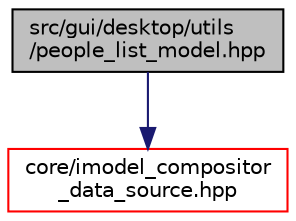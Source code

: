 digraph "src/gui/desktop/utils/people_list_model.hpp"
{
 // LATEX_PDF_SIZE
  edge [fontname="Helvetica",fontsize="10",labelfontname="Helvetica",labelfontsize="10"];
  node [fontname="Helvetica",fontsize="10",shape=record];
  Node1 [label="src/gui/desktop/utils\l/people_list_model.hpp",height=0.2,width=0.4,color="black", fillcolor="grey75", style="filled", fontcolor="black",tooltip=" "];
  Node1 -> Node2 [color="midnightblue",fontsize="10",style="solid",fontname="Helvetica"];
  Node2 [label="core/imodel_compositor\l_data_source.hpp",height=0.2,width=0.4,color="red", fillcolor="white", style="filled",URL="$imodel__compositor__data__source_8hpp.html",tooltip=" "];
}
